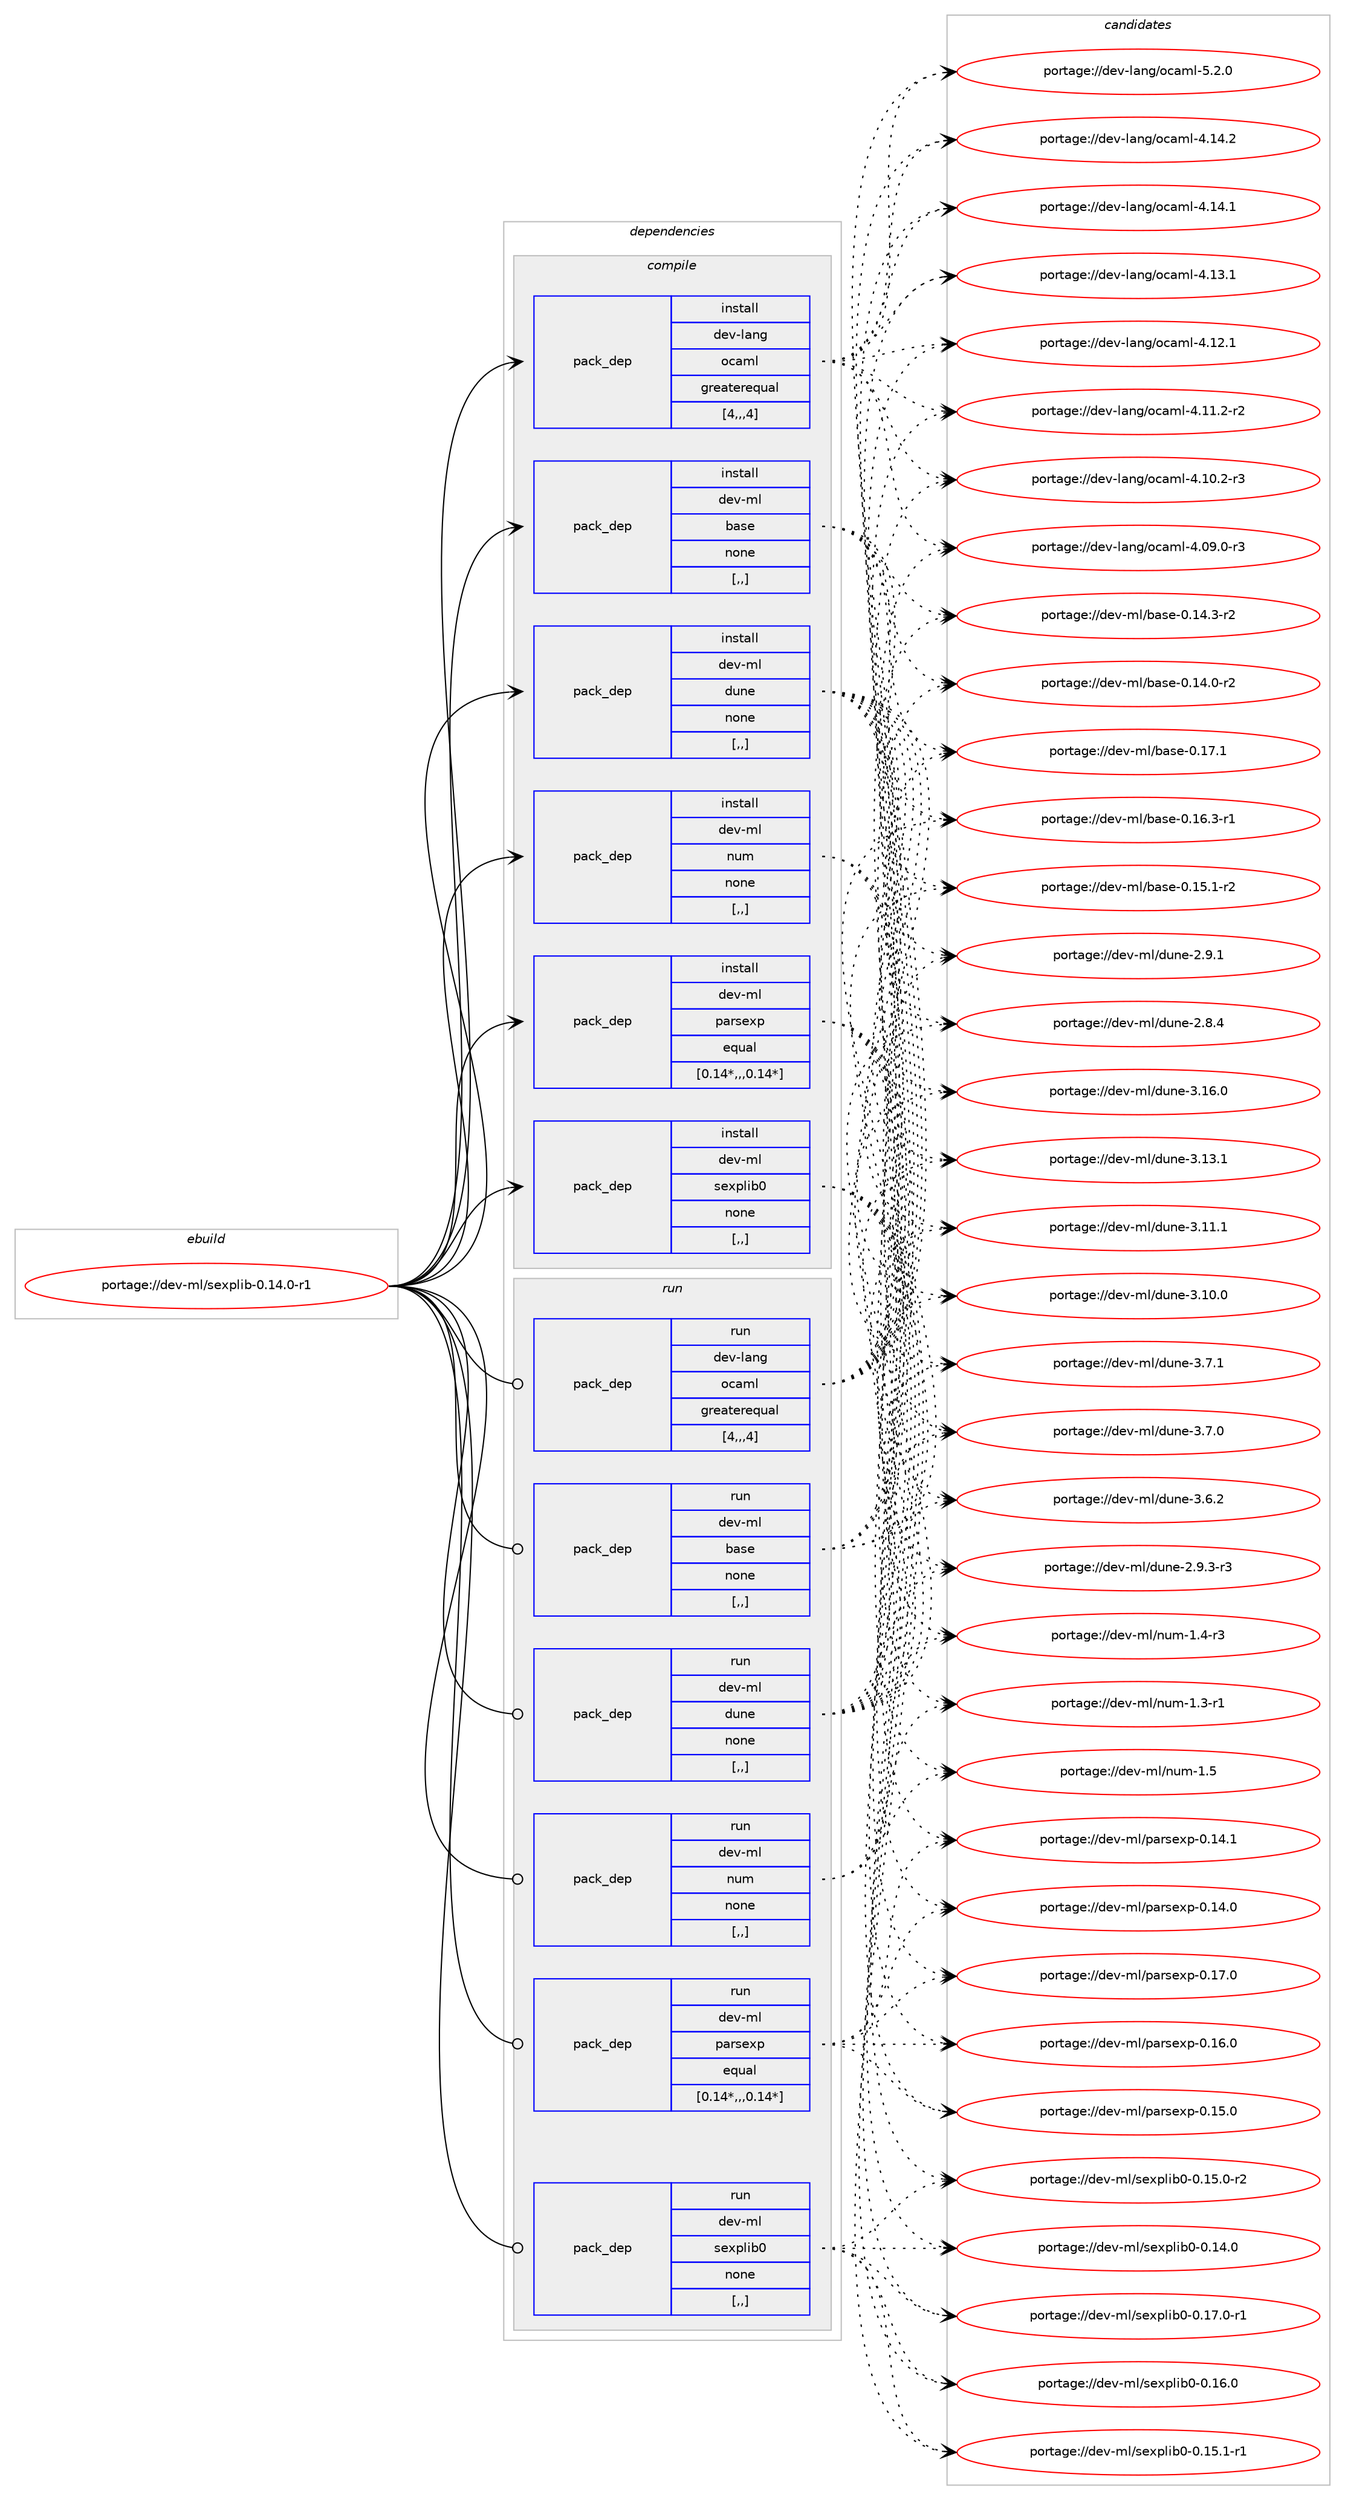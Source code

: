 digraph prolog {

# *************
# Graph options
# *************

newrank=true;
concentrate=true;
compound=true;
graph [rankdir=LR,fontname=Helvetica,fontsize=10,ranksep=1.5];#, ranksep=2.5, nodesep=0.2];
edge  [arrowhead=vee];
node  [fontname=Helvetica,fontsize=10];

# **********
# The ebuild
# **********

subgraph cluster_leftcol {
color=gray;
label=<<i>ebuild</i>>;
id [label="portage://dev-ml/sexplib-0.14.0-r1", color=red, width=4, href="../dev-ml/sexplib-0.14.0-r1.svg"];
}

# ****************
# The dependencies
# ****************

subgraph cluster_midcol {
color=gray;
label=<<i>dependencies</i>>;
subgraph cluster_compile {
fillcolor="#eeeeee";
style=filled;
label=<<i>compile</i>>;
subgraph pack94041 {
dependency125038 [label=<<TABLE BORDER="0" CELLBORDER="1" CELLSPACING="0" CELLPADDING="4" WIDTH="220"><TR><TD ROWSPAN="6" CELLPADDING="30">pack_dep</TD></TR><TR><TD WIDTH="110">install</TD></TR><TR><TD>dev-lang</TD></TR><TR><TD>ocaml</TD></TR><TR><TD>greaterequal</TD></TR><TR><TD>[4,,,4]</TD></TR></TABLE>>, shape=none, color=blue];
}
id:e -> dependency125038:w [weight=20,style="solid",arrowhead="vee"];
subgraph pack94042 {
dependency125039 [label=<<TABLE BORDER="0" CELLBORDER="1" CELLSPACING="0" CELLPADDING="4" WIDTH="220"><TR><TD ROWSPAN="6" CELLPADDING="30">pack_dep</TD></TR><TR><TD WIDTH="110">install</TD></TR><TR><TD>dev-ml</TD></TR><TR><TD>base</TD></TR><TR><TD>none</TD></TR><TR><TD>[,,]</TD></TR></TABLE>>, shape=none, color=blue];
}
id:e -> dependency125039:w [weight=20,style="solid",arrowhead="vee"];
subgraph pack94043 {
dependency125040 [label=<<TABLE BORDER="0" CELLBORDER="1" CELLSPACING="0" CELLPADDING="4" WIDTH="220"><TR><TD ROWSPAN="6" CELLPADDING="30">pack_dep</TD></TR><TR><TD WIDTH="110">install</TD></TR><TR><TD>dev-ml</TD></TR><TR><TD>dune</TD></TR><TR><TD>none</TD></TR><TR><TD>[,,]</TD></TR></TABLE>>, shape=none, color=blue];
}
id:e -> dependency125040:w [weight=20,style="solid",arrowhead="vee"];
subgraph pack94044 {
dependency125041 [label=<<TABLE BORDER="0" CELLBORDER="1" CELLSPACING="0" CELLPADDING="4" WIDTH="220"><TR><TD ROWSPAN="6" CELLPADDING="30">pack_dep</TD></TR><TR><TD WIDTH="110">install</TD></TR><TR><TD>dev-ml</TD></TR><TR><TD>num</TD></TR><TR><TD>none</TD></TR><TR><TD>[,,]</TD></TR></TABLE>>, shape=none, color=blue];
}
id:e -> dependency125041:w [weight=20,style="solid",arrowhead="vee"];
subgraph pack94045 {
dependency125042 [label=<<TABLE BORDER="0" CELLBORDER="1" CELLSPACING="0" CELLPADDING="4" WIDTH="220"><TR><TD ROWSPAN="6" CELLPADDING="30">pack_dep</TD></TR><TR><TD WIDTH="110">install</TD></TR><TR><TD>dev-ml</TD></TR><TR><TD>parsexp</TD></TR><TR><TD>equal</TD></TR><TR><TD>[0.14*,,,0.14*]</TD></TR></TABLE>>, shape=none, color=blue];
}
id:e -> dependency125042:w [weight=20,style="solid",arrowhead="vee"];
subgraph pack94046 {
dependency125043 [label=<<TABLE BORDER="0" CELLBORDER="1" CELLSPACING="0" CELLPADDING="4" WIDTH="220"><TR><TD ROWSPAN="6" CELLPADDING="30">pack_dep</TD></TR><TR><TD WIDTH="110">install</TD></TR><TR><TD>dev-ml</TD></TR><TR><TD>sexplib0</TD></TR><TR><TD>none</TD></TR><TR><TD>[,,]</TD></TR></TABLE>>, shape=none, color=blue];
}
id:e -> dependency125043:w [weight=20,style="solid",arrowhead="vee"];
}
subgraph cluster_compileandrun {
fillcolor="#eeeeee";
style=filled;
label=<<i>compile and run</i>>;
}
subgraph cluster_run {
fillcolor="#eeeeee";
style=filled;
label=<<i>run</i>>;
subgraph pack94047 {
dependency125044 [label=<<TABLE BORDER="0" CELLBORDER="1" CELLSPACING="0" CELLPADDING="4" WIDTH="220"><TR><TD ROWSPAN="6" CELLPADDING="30">pack_dep</TD></TR><TR><TD WIDTH="110">run</TD></TR><TR><TD>dev-lang</TD></TR><TR><TD>ocaml</TD></TR><TR><TD>greaterequal</TD></TR><TR><TD>[4,,,4]</TD></TR></TABLE>>, shape=none, color=blue];
}
id:e -> dependency125044:w [weight=20,style="solid",arrowhead="odot"];
subgraph pack94048 {
dependency125045 [label=<<TABLE BORDER="0" CELLBORDER="1" CELLSPACING="0" CELLPADDING="4" WIDTH="220"><TR><TD ROWSPAN="6" CELLPADDING="30">pack_dep</TD></TR><TR><TD WIDTH="110">run</TD></TR><TR><TD>dev-ml</TD></TR><TR><TD>base</TD></TR><TR><TD>none</TD></TR><TR><TD>[,,]</TD></TR></TABLE>>, shape=none, color=blue];
}
id:e -> dependency125045:w [weight=20,style="solid",arrowhead="odot"];
subgraph pack94049 {
dependency125046 [label=<<TABLE BORDER="0" CELLBORDER="1" CELLSPACING="0" CELLPADDING="4" WIDTH="220"><TR><TD ROWSPAN="6" CELLPADDING="30">pack_dep</TD></TR><TR><TD WIDTH="110">run</TD></TR><TR><TD>dev-ml</TD></TR><TR><TD>dune</TD></TR><TR><TD>none</TD></TR><TR><TD>[,,]</TD></TR></TABLE>>, shape=none, color=blue];
}
id:e -> dependency125046:w [weight=20,style="solid",arrowhead="odot"];
subgraph pack94050 {
dependency125047 [label=<<TABLE BORDER="0" CELLBORDER="1" CELLSPACING="0" CELLPADDING="4" WIDTH="220"><TR><TD ROWSPAN="6" CELLPADDING="30">pack_dep</TD></TR><TR><TD WIDTH="110">run</TD></TR><TR><TD>dev-ml</TD></TR><TR><TD>num</TD></TR><TR><TD>none</TD></TR><TR><TD>[,,]</TD></TR></TABLE>>, shape=none, color=blue];
}
id:e -> dependency125047:w [weight=20,style="solid",arrowhead="odot"];
subgraph pack94051 {
dependency125048 [label=<<TABLE BORDER="0" CELLBORDER="1" CELLSPACING="0" CELLPADDING="4" WIDTH="220"><TR><TD ROWSPAN="6" CELLPADDING="30">pack_dep</TD></TR><TR><TD WIDTH="110">run</TD></TR><TR><TD>dev-ml</TD></TR><TR><TD>parsexp</TD></TR><TR><TD>equal</TD></TR><TR><TD>[0.14*,,,0.14*]</TD></TR></TABLE>>, shape=none, color=blue];
}
id:e -> dependency125048:w [weight=20,style="solid",arrowhead="odot"];
subgraph pack94052 {
dependency125049 [label=<<TABLE BORDER="0" CELLBORDER="1" CELLSPACING="0" CELLPADDING="4" WIDTH="220"><TR><TD ROWSPAN="6" CELLPADDING="30">pack_dep</TD></TR><TR><TD WIDTH="110">run</TD></TR><TR><TD>dev-ml</TD></TR><TR><TD>sexplib0</TD></TR><TR><TD>none</TD></TR><TR><TD>[,,]</TD></TR></TABLE>>, shape=none, color=blue];
}
id:e -> dependency125049:w [weight=20,style="solid",arrowhead="odot"];
}
}

# **************
# The candidates
# **************

subgraph cluster_choices {
rank=same;
color=gray;
label=<<i>candidates</i>>;

subgraph choice94041 {
color=black;
nodesep=1;
choice1001011184510897110103471119997109108455346504648 [label="portage://dev-lang/ocaml-5.2.0", color=red, width=4,href="../dev-lang/ocaml-5.2.0.svg"];
choice100101118451089711010347111999710910845524649524650 [label="portage://dev-lang/ocaml-4.14.2", color=red, width=4,href="../dev-lang/ocaml-4.14.2.svg"];
choice100101118451089711010347111999710910845524649524649 [label="portage://dev-lang/ocaml-4.14.1", color=red, width=4,href="../dev-lang/ocaml-4.14.1.svg"];
choice100101118451089711010347111999710910845524649514649 [label="portage://dev-lang/ocaml-4.13.1", color=red, width=4,href="../dev-lang/ocaml-4.13.1.svg"];
choice100101118451089711010347111999710910845524649504649 [label="portage://dev-lang/ocaml-4.12.1", color=red, width=4,href="../dev-lang/ocaml-4.12.1.svg"];
choice1001011184510897110103471119997109108455246494946504511450 [label="portage://dev-lang/ocaml-4.11.2-r2", color=red, width=4,href="../dev-lang/ocaml-4.11.2-r2.svg"];
choice1001011184510897110103471119997109108455246494846504511451 [label="portage://dev-lang/ocaml-4.10.2-r3", color=red, width=4,href="../dev-lang/ocaml-4.10.2-r3.svg"];
choice1001011184510897110103471119997109108455246485746484511451 [label="portage://dev-lang/ocaml-4.09.0-r3", color=red, width=4,href="../dev-lang/ocaml-4.09.0-r3.svg"];
dependency125038:e -> choice1001011184510897110103471119997109108455346504648:w [style=dotted,weight="100"];
dependency125038:e -> choice100101118451089711010347111999710910845524649524650:w [style=dotted,weight="100"];
dependency125038:e -> choice100101118451089711010347111999710910845524649524649:w [style=dotted,weight="100"];
dependency125038:e -> choice100101118451089711010347111999710910845524649514649:w [style=dotted,weight="100"];
dependency125038:e -> choice100101118451089711010347111999710910845524649504649:w [style=dotted,weight="100"];
dependency125038:e -> choice1001011184510897110103471119997109108455246494946504511450:w [style=dotted,weight="100"];
dependency125038:e -> choice1001011184510897110103471119997109108455246494846504511451:w [style=dotted,weight="100"];
dependency125038:e -> choice1001011184510897110103471119997109108455246485746484511451:w [style=dotted,weight="100"];
}
subgraph choice94042 {
color=black;
nodesep=1;
choice1001011184510910847989711510145484649554649 [label="portage://dev-ml/base-0.17.1", color=red, width=4,href="../dev-ml/base-0.17.1.svg"];
choice10010111845109108479897115101454846495446514511449 [label="portage://dev-ml/base-0.16.3-r1", color=red, width=4,href="../dev-ml/base-0.16.3-r1.svg"];
choice10010111845109108479897115101454846495346494511450 [label="portage://dev-ml/base-0.15.1-r2", color=red, width=4,href="../dev-ml/base-0.15.1-r2.svg"];
choice10010111845109108479897115101454846495246514511450 [label="portage://dev-ml/base-0.14.3-r2", color=red, width=4,href="../dev-ml/base-0.14.3-r2.svg"];
choice10010111845109108479897115101454846495246484511450 [label="portage://dev-ml/base-0.14.0-r2", color=red, width=4,href="../dev-ml/base-0.14.0-r2.svg"];
dependency125039:e -> choice1001011184510910847989711510145484649554649:w [style=dotted,weight="100"];
dependency125039:e -> choice10010111845109108479897115101454846495446514511449:w [style=dotted,weight="100"];
dependency125039:e -> choice10010111845109108479897115101454846495346494511450:w [style=dotted,weight="100"];
dependency125039:e -> choice10010111845109108479897115101454846495246514511450:w [style=dotted,weight="100"];
dependency125039:e -> choice10010111845109108479897115101454846495246484511450:w [style=dotted,weight="100"];
}
subgraph choice94043 {
color=black;
nodesep=1;
choice100101118451091084710011711010145514649544648 [label="portage://dev-ml/dune-3.16.0", color=red, width=4,href="../dev-ml/dune-3.16.0.svg"];
choice100101118451091084710011711010145514649514649 [label="portage://dev-ml/dune-3.13.1", color=red, width=4,href="../dev-ml/dune-3.13.1.svg"];
choice100101118451091084710011711010145514649494649 [label="portage://dev-ml/dune-3.11.1", color=red, width=4,href="../dev-ml/dune-3.11.1.svg"];
choice100101118451091084710011711010145514649484648 [label="portage://dev-ml/dune-3.10.0", color=red, width=4,href="../dev-ml/dune-3.10.0.svg"];
choice1001011184510910847100117110101455146554649 [label="portage://dev-ml/dune-3.7.1", color=red, width=4,href="../dev-ml/dune-3.7.1.svg"];
choice1001011184510910847100117110101455146554648 [label="portage://dev-ml/dune-3.7.0", color=red, width=4,href="../dev-ml/dune-3.7.0.svg"];
choice1001011184510910847100117110101455146544650 [label="portage://dev-ml/dune-3.6.2", color=red, width=4,href="../dev-ml/dune-3.6.2.svg"];
choice10010111845109108471001171101014550465746514511451 [label="portage://dev-ml/dune-2.9.3-r3", color=red, width=4,href="../dev-ml/dune-2.9.3-r3.svg"];
choice1001011184510910847100117110101455046574649 [label="portage://dev-ml/dune-2.9.1", color=red, width=4,href="../dev-ml/dune-2.9.1.svg"];
choice1001011184510910847100117110101455046564652 [label="portage://dev-ml/dune-2.8.4", color=red, width=4,href="../dev-ml/dune-2.8.4.svg"];
dependency125040:e -> choice100101118451091084710011711010145514649544648:w [style=dotted,weight="100"];
dependency125040:e -> choice100101118451091084710011711010145514649514649:w [style=dotted,weight="100"];
dependency125040:e -> choice100101118451091084710011711010145514649494649:w [style=dotted,weight="100"];
dependency125040:e -> choice100101118451091084710011711010145514649484648:w [style=dotted,weight="100"];
dependency125040:e -> choice1001011184510910847100117110101455146554649:w [style=dotted,weight="100"];
dependency125040:e -> choice1001011184510910847100117110101455146554648:w [style=dotted,weight="100"];
dependency125040:e -> choice1001011184510910847100117110101455146544650:w [style=dotted,weight="100"];
dependency125040:e -> choice10010111845109108471001171101014550465746514511451:w [style=dotted,weight="100"];
dependency125040:e -> choice1001011184510910847100117110101455046574649:w [style=dotted,weight="100"];
dependency125040:e -> choice1001011184510910847100117110101455046564652:w [style=dotted,weight="100"];
}
subgraph choice94044 {
color=black;
nodesep=1;
choice100101118451091084711011710945494653 [label="portage://dev-ml/num-1.5", color=red, width=4,href="../dev-ml/num-1.5.svg"];
choice1001011184510910847110117109454946524511451 [label="portage://dev-ml/num-1.4-r3", color=red, width=4,href="../dev-ml/num-1.4-r3.svg"];
choice1001011184510910847110117109454946514511449 [label="portage://dev-ml/num-1.3-r1", color=red, width=4,href="../dev-ml/num-1.3-r1.svg"];
dependency125041:e -> choice100101118451091084711011710945494653:w [style=dotted,weight="100"];
dependency125041:e -> choice1001011184510910847110117109454946524511451:w [style=dotted,weight="100"];
dependency125041:e -> choice1001011184510910847110117109454946514511449:w [style=dotted,weight="100"];
}
subgraph choice94045 {
color=black;
nodesep=1;
choice10010111845109108471129711411510112011245484649554648 [label="portage://dev-ml/parsexp-0.17.0", color=red, width=4,href="../dev-ml/parsexp-0.17.0.svg"];
choice10010111845109108471129711411510112011245484649544648 [label="portage://dev-ml/parsexp-0.16.0", color=red, width=4,href="../dev-ml/parsexp-0.16.0.svg"];
choice10010111845109108471129711411510112011245484649534648 [label="portage://dev-ml/parsexp-0.15.0", color=red, width=4,href="../dev-ml/parsexp-0.15.0.svg"];
choice10010111845109108471129711411510112011245484649524649 [label="portage://dev-ml/parsexp-0.14.1", color=red, width=4,href="../dev-ml/parsexp-0.14.1.svg"];
choice10010111845109108471129711411510112011245484649524648 [label="portage://dev-ml/parsexp-0.14.0", color=red, width=4,href="../dev-ml/parsexp-0.14.0.svg"];
dependency125042:e -> choice10010111845109108471129711411510112011245484649554648:w [style=dotted,weight="100"];
dependency125042:e -> choice10010111845109108471129711411510112011245484649544648:w [style=dotted,weight="100"];
dependency125042:e -> choice10010111845109108471129711411510112011245484649534648:w [style=dotted,weight="100"];
dependency125042:e -> choice10010111845109108471129711411510112011245484649524649:w [style=dotted,weight="100"];
dependency125042:e -> choice10010111845109108471129711411510112011245484649524648:w [style=dotted,weight="100"];
}
subgraph choice94046 {
color=black;
nodesep=1;
choice10010111845109108471151011201121081059848454846495546484511449 [label="portage://dev-ml/sexplib0-0.17.0-r1", color=red, width=4,href="../dev-ml/sexplib0-0.17.0-r1.svg"];
choice1001011184510910847115101120112108105984845484649544648 [label="portage://dev-ml/sexplib0-0.16.0", color=red, width=4,href="../dev-ml/sexplib0-0.16.0.svg"];
choice10010111845109108471151011201121081059848454846495346494511449 [label="portage://dev-ml/sexplib0-0.15.1-r1", color=red, width=4,href="../dev-ml/sexplib0-0.15.1-r1.svg"];
choice10010111845109108471151011201121081059848454846495346484511450 [label="portage://dev-ml/sexplib0-0.15.0-r2", color=red, width=4,href="../dev-ml/sexplib0-0.15.0-r2.svg"];
choice1001011184510910847115101120112108105984845484649524648 [label="portage://dev-ml/sexplib0-0.14.0", color=red, width=4,href="../dev-ml/sexplib0-0.14.0.svg"];
dependency125043:e -> choice10010111845109108471151011201121081059848454846495546484511449:w [style=dotted,weight="100"];
dependency125043:e -> choice1001011184510910847115101120112108105984845484649544648:w [style=dotted,weight="100"];
dependency125043:e -> choice10010111845109108471151011201121081059848454846495346494511449:w [style=dotted,weight="100"];
dependency125043:e -> choice10010111845109108471151011201121081059848454846495346484511450:w [style=dotted,weight="100"];
dependency125043:e -> choice1001011184510910847115101120112108105984845484649524648:w [style=dotted,weight="100"];
}
subgraph choice94047 {
color=black;
nodesep=1;
choice1001011184510897110103471119997109108455346504648 [label="portage://dev-lang/ocaml-5.2.0", color=red, width=4,href="../dev-lang/ocaml-5.2.0.svg"];
choice100101118451089711010347111999710910845524649524650 [label="portage://dev-lang/ocaml-4.14.2", color=red, width=4,href="../dev-lang/ocaml-4.14.2.svg"];
choice100101118451089711010347111999710910845524649524649 [label="portage://dev-lang/ocaml-4.14.1", color=red, width=4,href="../dev-lang/ocaml-4.14.1.svg"];
choice100101118451089711010347111999710910845524649514649 [label="portage://dev-lang/ocaml-4.13.1", color=red, width=4,href="../dev-lang/ocaml-4.13.1.svg"];
choice100101118451089711010347111999710910845524649504649 [label="portage://dev-lang/ocaml-4.12.1", color=red, width=4,href="../dev-lang/ocaml-4.12.1.svg"];
choice1001011184510897110103471119997109108455246494946504511450 [label="portage://dev-lang/ocaml-4.11.2-r2", color=red, width=4,href="../dev-lang/ocaml-4.11.2-r2.svg"];
choice1001011184510897110103471119997109108455246494846504511451 [label="portage://dev-lang/ocaml-4.10.2-r3", color=red, width=4,href="../dev-lang/ocaml-4.10.2-r3.svg"];
choice1001011184510897110103471119997109108455246485746484511451 [label="portage://dev-lang/ocaml-4.09.0-r3", color=red, width=4,href="../dev-lang/ocaml-4.09.0-r3.svg"];
dependency125044:e -> choice1001011184510897110103471119997109108455346504648:w [style=dotted,weight="100"];
dependency125044:e -> choice100101118451089711010347111999710910845524649524650:w [style=dotted,weight="100"];
dependency125044:e -> choice100101118451089711010347111999710910845524649524649:w [style=dotted,weight="100"];
dependency125044:e -> choice100101118451089711010347111999710910845524649514649:w [style=dotted,weight="100"];
dependency125044:e -> choice100101118451089711010347111999710910845524649504649:w [style=dotted,weight="100"];
dependency125044:e -> choice1001011184510897110103471119997109108455246494946504511450:w [style=dotted,weight="100"];
dependency125044:e -> choice1001011184510897110103471119997109108455246494846504511451:w [style=dotted,weight="100"];
dependency125044:e -> choice1001011184510897110103471119997109108455246485746484511451:w [style=dotted,weight="100"];
}
subgraph choice94048 {
color=black;
nodesep=1;
choice1001011184510910847989711510145484649554649 [label="portage://dev-ml/base-0.17.1", color=red, width=4,href="../dev-ml/base-0.17.1.svg"];
choice10010111845109108479897115101454846495446514511449 [label="portage://dev-ml/base-0.16.3-r1", color=red, width=4,href="../dev-ml/base-0.16.3-r1.svg"];
choice10010111845109108479897115101454846495346494511450 [label="portage://dev-ml/base-0.15.1-r2", color=red, width=4,href="../dev-ml/base-0.15.1-r2.svg"];
choice10010111845109108479897115101454846495246514511450 [label="portage://dev-ml/base-0.14.3-r2", color=red, width=4,href="../dev-ml/base-0.14.3-r2.svg"];
choice10010111845109108479897115101454846495246484511450 [label="portage://dev-ml/base-0.14.0-r2", color=red, width=4,href="../dev-ml/base-0.14.0-r2.svg"];
dependency125045:e -> choice1001011184510910847989711510145484649554649:w [style=dotted,weight="100"];
dependency125045:e -> choice10010111845109108479897115101454846495446514511449:w [style=dotted,weight="100"];
dependency125045:e -> choice10010111845109108479897115101454846495346494511450:w [style=dotted,weight="100"];
dependency125045:e -> choice10010111845109108479897115101454846495246514511450:w [style=dotted,weight="100"];
dependency125045:e -> choice10010111845109108479897115101454846495246484511450:w [style=dotted,weight="100"];
}
subgraph choice94049 {
color=black;
nodesep=1;
choice100101118451091084710011711010145514649544648 [label="portage://dev-ml/dune-3.16.0", color=red, width=4,href="../dev-ml/dune-3.16.0.svg"];
choice100101118451091084710011711010145514649514649 [label="portage://dev-ml/dune-3.13.1", color=red, width=4,href="../dev-ml/dune-3.13.1.svg"];
choice100101118451091084710011711010145514649494649 [label="portage://dev-ml/dune-3.11.1", color=red, width=4,href="../dev-ml/dune-3.11.1.svg"];
choice100101118451091084710011711010145514649484648 [label="portage://dev-ml/dune-3.10.0", color=red, width=4,href="../dev-ml/dune-3.10.0.svg"];
choice1001011184510910847100117110101455146554649 [label="portage://dev-ml/dune-3.7.1", color=red, width=4,href="../dev-ml/dune-3.7.1.svg"];
choice1001011184510910847100117110101455146554648 [label="portage://dev-ml/dune-3.7.0", color=red, width=4,href="../dev-ml/dune-3.7.0.svg"];
choice1001011184510910847100117110101455146544650 [label="portage://dev-ml/dune-3.6.2", color=red, width=4,href="../dev-ml/dune-3.6.2.svg"];
choice10010111845109108471001171101014550465746514511451 [label="portage://dev-ml/dune-2.9.3-r3", color=red, width=4,href="../dev-ml/dune-2.9.3-r3.svg"];
choice1001011184510910847100117110101455046574649 [label="portage://dev-ml/dune-2.9.1", color=red, width=4,href="../dev-ml/dune-2.9.1.svg"];
choice1001011184510910847100117110101455046564652 [label="portage://dev-ml/dune-2.8.4", color=red, width=4,href="../dev-ml/dune-2.8.4.svg"];
dependency125046:e -> choice100101118451091084710011711010145514649544648:w [style=dotted,weight="100"];
dependency125046:e -> choice100101118451091084710011711010145514649514649:w [style=dotted,weight="100"];
dependency125046:e -> choice100101118451091084710011711010145514649494649:w [style=dotted,weight="100"];
dependency125046:e -> choice100101118451091084710011711010145514649484648:w [style=dotted,weight="100"];
dependency125046:e -> choice1001011184510910847100117110101455146554649:w [style=dotted,weight="100"];
dependency125046:e -> choice1001011184510910847100117110101455146554648:w [style=dotted,weight="100"];
dependency125046:e -> choice1001011184510910847100117110101455146544650:w [style=dotted,weight="100"];
dependency125046:e -> choice10010111845109108471001171101014550465746514511451:w [style=dotted,weight="100"];
dependency125046:e -> choice1001011184510910847100117110101455046574649:w [style=dotted,weight="100"];
dependency125046:e -> choice1001011184510910847100117110101455046564652:w [style=dotted,weight="100"];
}
subgraph choice94050 {
color=black;
nodesep=1;
choice100101118451091084711011710945494653 [label="portage://dev-ml/num-1.5", color=red, width=4,href="../dev-ml/num-1.5.svg"];
choice1001011184510910847110117109454946524511451 [label="portage://dev-ml/num-1.4-r3", color=red, width=4,href="../dev-ml/num-1.4-r3.svg"];
choice1001011184510910847110117109454946514511449 [label="portage://dev-ml/num-1.3-r1", color=red, width=4,href="../dev-ml/num-1.3-r1.svg"];
dependency125047:e -> choice100101118451091084711011710945494653:w [style=dotted,weight="100"];
dependency125047:e -> choice1001011184510910847110117109454946524511451:w [style=dotted,weight="100"];
dependency125047:e -> choice1001011184510910847110117109454946514511449:w [style=dotted,weight="100"];
}
subgraph choice94051 {
color=black;
nodesep=1;
choice10010111845109108471129711411510112011245484649554648 [label="portage://dev-ml/parsexp-0.17.0", color=red, width=4,href="../dev-ml/parsexp-0.17.0.svg"];
choice10010111845109108471129711411510112011245484649544648 [label="portage://dev-ml/parsexp-0.16.0", color=red, width=4,href="../dev-ml/parsexp-0.16.0.svg"];
choice10010111845109108471129711411510112011245484649534648 [label="portage://dev-ml/parsexp-0.15.0", color=red, width=4,href="../dev-ml/parsexp-0.15.0.svg"];
choice10010111845109108471129711411510112011245484649524649 [label="portage://dev-ml/parsexp-0.14.1", color=red, width=4,href="../dev-ml/parsexp-0.14.1.svg"];
choice10010111845109108471129711411510112011245484649524648 [label="portage://dev-ml/parsexp-0.14.0", color=red, width=4,href="../dev-ml/parsexp-0.14.0.svg"];
dependency125048:e -> choice10010111845109108471129711411510112011245484649554648:w [style=dotted,weight="100"];
dependency125048:e -> choice10010111845109108471129711411510112011245484649544648:w [style=dotted,weight="100"];
dependency125048:e -> choice10010111845109108471129711411510112011245484649534648:w [style=dotted,weight="100"];
dependency125048:e -> choice10010111845109108471129711411510112011245484649524649:w [style=dotted,weight="100"];
dependency125048:e -> choice10010111845109108471129711411510112011245484649524648:w [style=dotted,weight="100"];
}
subgraph choice94052 {
color=black;
nodesep=1;
choice10010111845109108471151011201121081059848454846495546484511449 [label="portage://dev-ml/sexplib0-0.17.0-r1", color=red, width=4,href="../dev-ml/sexplib0-0.17.0-r1.svg"];
choice1001011184510910847115101120112108105984845484649544648 [label="portage://dev-ml/sexplib0-0.16.0", color=red, width=4,href="../dev-ml/sexplib0-0.16.0.svg"];
choice10010111845109108471151011201121081059848454846495346494511449 [label="portage://dev-ml/sexplib0-0.15.1-r1", color=red, width=4,href="../dev-ml/sexplib0-0.15.1-r1.svg"];
choice10010111845109108471151011201121081059848454846495346484511450 [label="portage://dev-ml/sexplib0-0.15.0-r2", color=red, width=4,href="../dev-ml/sexplib0-0.15.0-r2.svg"];
choice1001011184510910847115101120112108105984845484649524648 [label="portage://dev-ml/sexplib0-0.14.0", color=red, width=4,href="../dev-ml/sexplib0-0.14.0.svg"];
dependency125049:e -> choice10010111845109108471151011201121081059848454846495546484511449:w [style=dotted,weight="100"];
dependency125049:e -> choice1001011184510910847115101120112108105984845484649544648:w [style=dotted,weight="100"];
dependency125049:e -> choice10010111845109108471151011201121081059848454846495346494511449:w [style=dotted,weight="100"];
dependency125049:e -> choice10010111845109108471151011201121081059848454846495346484511450:w [style=dotted,weight="100"];
dependency125049:e -> choice1001011184510910847115101120112108105984845484649524648:w [style=dotted,weight="100"];
}
}

}
